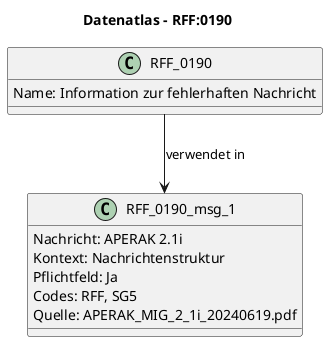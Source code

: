 @startuml
title Datenatlas – RFF:0190
class RFF_0190 {
  Name: Information zur fehlerhaften Nachricht
}
class RFF_0190_msg_1 {
  Nachricht: APERAK 2.1i
  Kontext: Nachrichtenstruktur
  Pflichtfeld: Ja
  Codes: RFF, SG5
  Quelle: APERAK_MIG_2_1i_20240619.pdf
}
RFF_0190 --> RFF_0190_msg_1 : verwendet in
@enduml